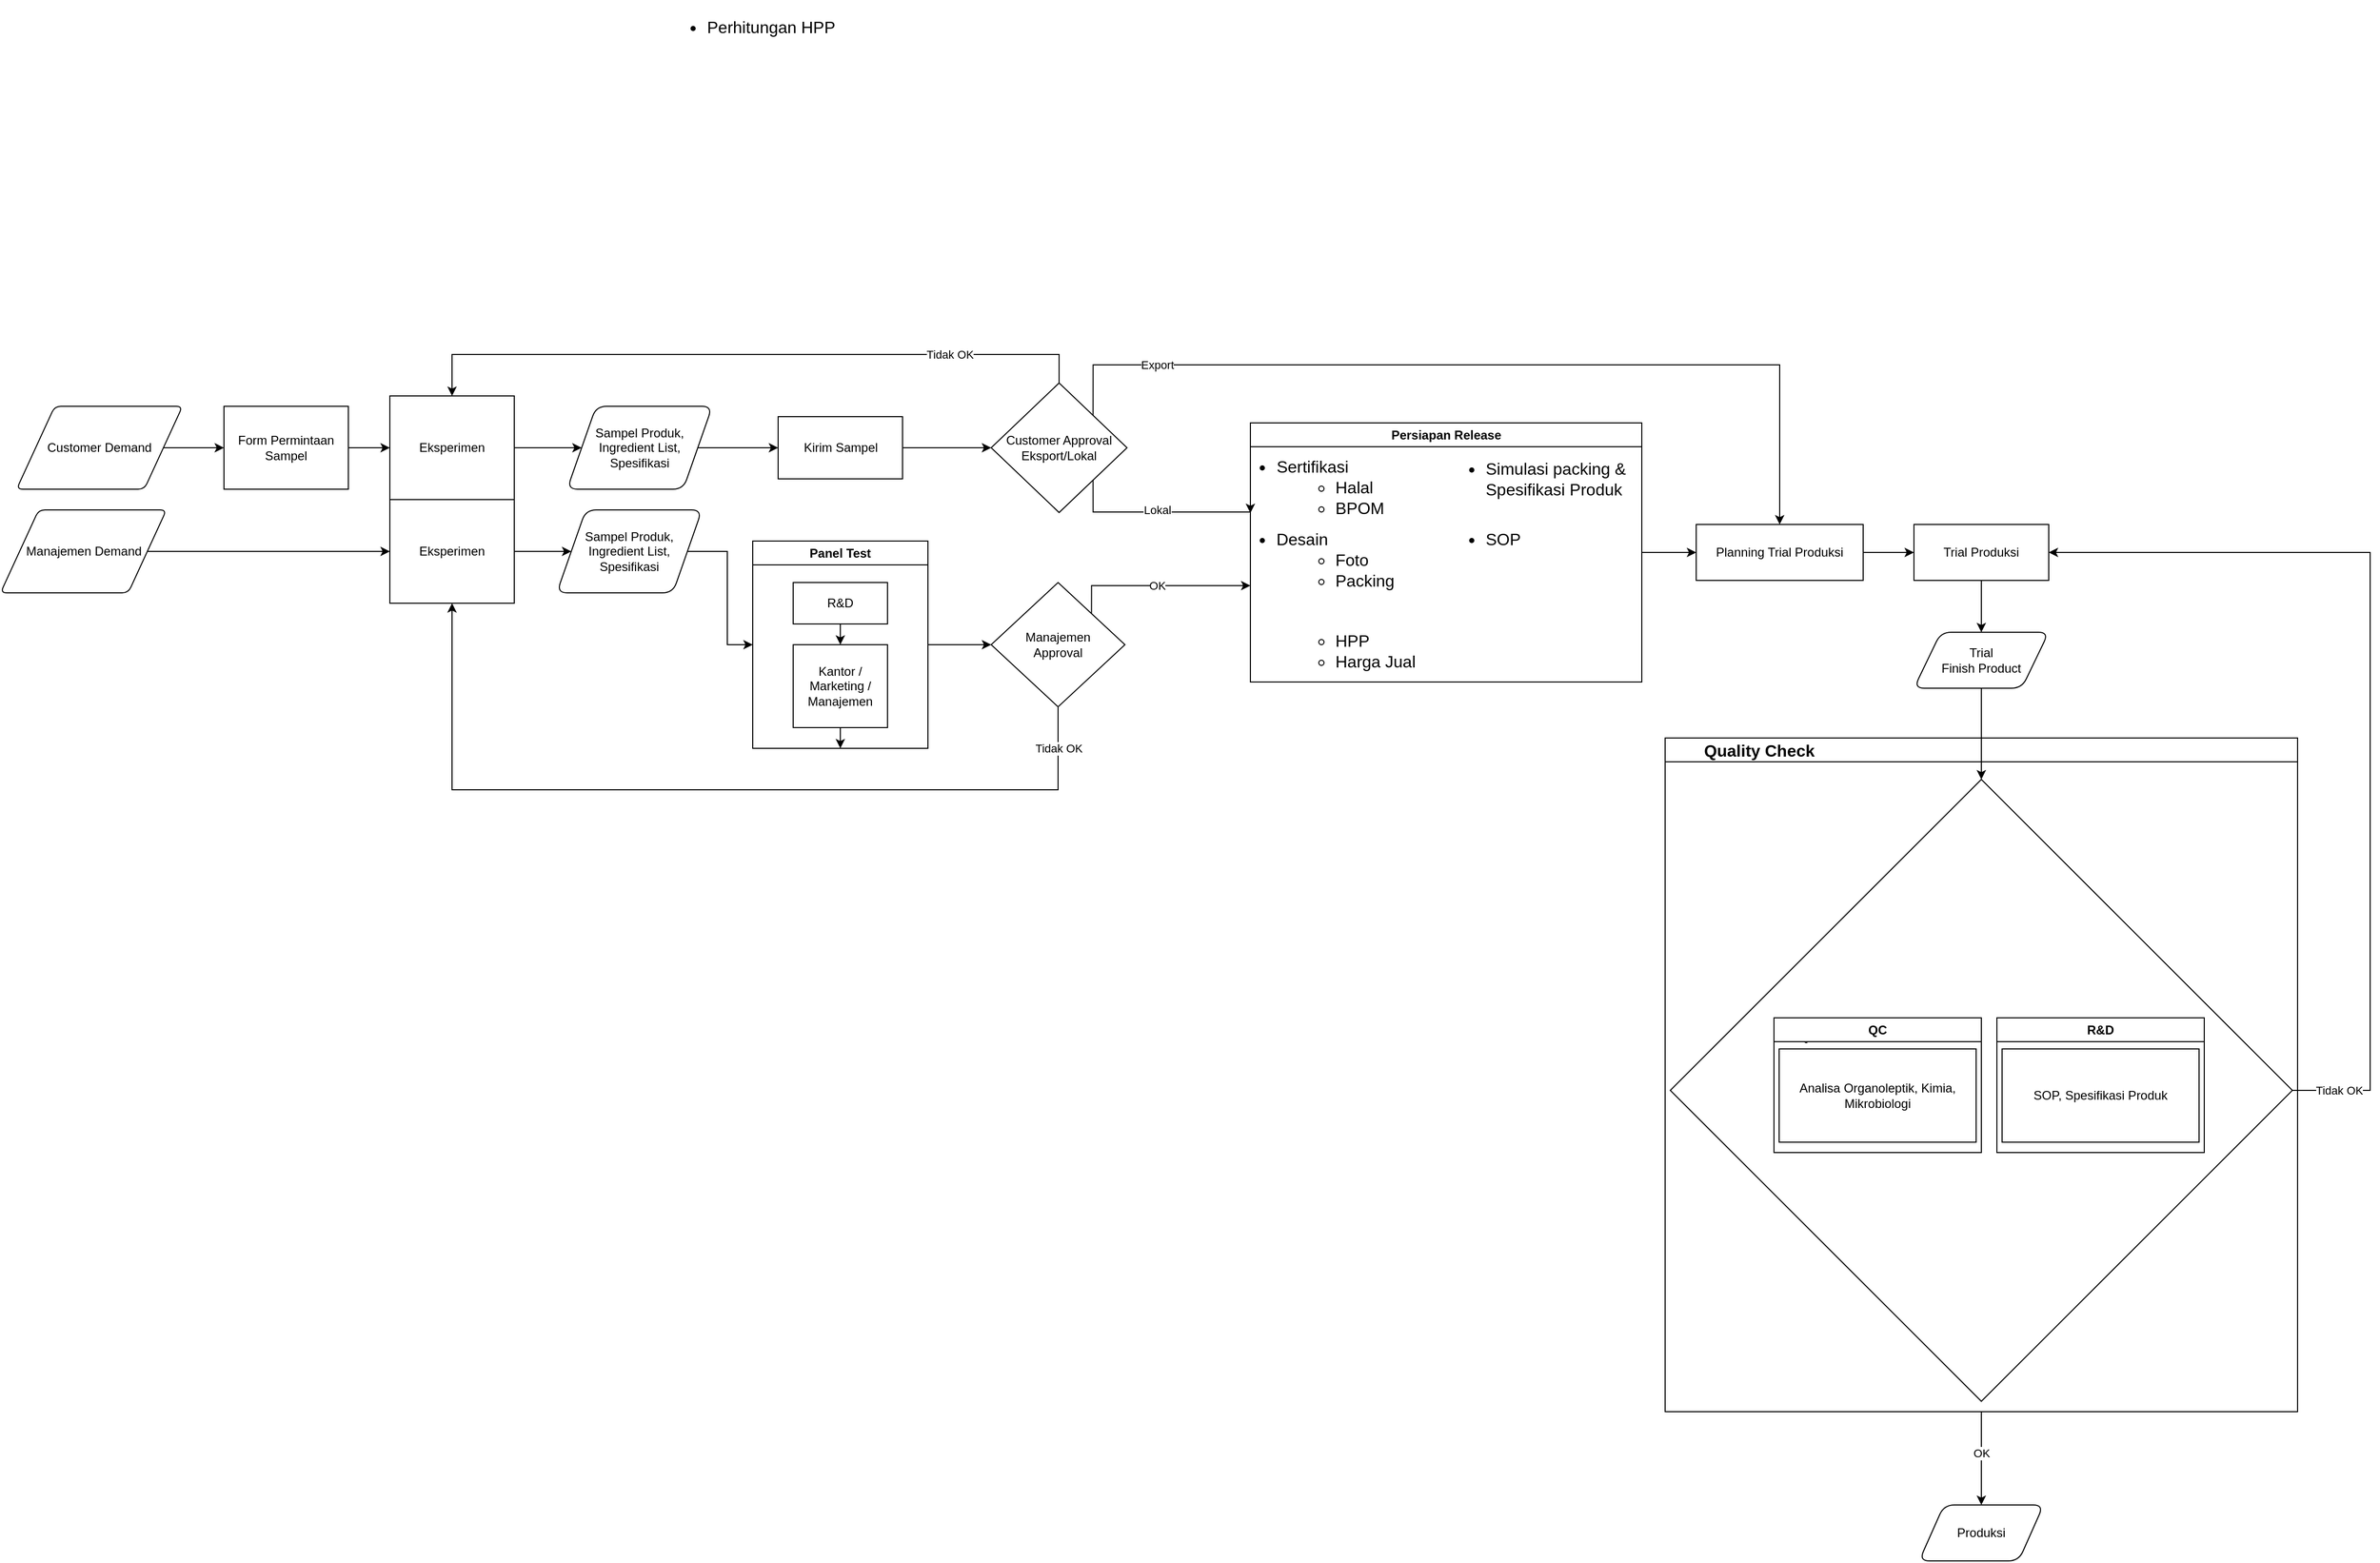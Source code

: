 <mxfile version="26.2.9">
  <diagram name="B2B" id="JEkLsybQMh7TkXwGEb7z">
    <mxGraphModel dx="1252" dy="1951" grid="1" gridSize="10" guides="1" tooltips="1" connect="1" arrows="1" fold="1" page="1" pageScale="1" pageWidth="850" pageHeight="1100" math="0" shadow="0">
      <root>
        <mxCell id="0" />
        <mxCell id="1" parent="0" />
        <mxCell id="22Ek3IktAt-tEacaqxxI-50" style="edgeStyle=orthogonalEdgeStyle;rounded=0;orthogonalLoop=1;jettySize=auto;html=1;exitX=1;exitY=0.5;exitDx=0;exitDy=0;entryX=0;entryY=0.5;entryDx=0;entryDy=0;" edge="1" parent="1" source="6dXVv3c4vtzoXwTVIitz-65" target="22Ek3IktAt-tEacaqxxI-49">
          <mxGeometry relative="1" as="geometry" />
        </mxCell>
        <mxCell id="6dXVv3c4vtzoXwTVIitz-65" value="Form Permintaan Sampel" style="whiteSpace=wrap;strokeWidth=1;" parent="1" vertex="1">
          <mxGeometry x="280" y="50" width="120" height="80" as="geometry" />
        </mxCell>
        <mxCell id="22Ek3IktAt-tEacaqxxI-70" style="edgeStyle=orthogonalEdgeStyle;rounded=0;orthogonalLoop=1;jettySize=auto;html=1;exitX=1;exitY=0.5;exitDx=0;exitDy=0;entryX=0;entryY=0.5;entryDx=0;entryDy=0;" edge="1" parent="1" source="6dXVv3c4vtzoXwTVIitz-66" target="TRk_BBOaTZ7uG1GUnGQx-3">
          <mxGeometry relative="1" as="geometry" />
        </mxCell>
        <mxCell id="6dXVv3c4vtzoXwTVIitz-66" value="Sampel Produk, Ingredient List, Spesifikasi" style="shape=parallelogram;whiteSpace=wrap;strokeWidth=1;;perimeter=parallelogramPerimeter;rounded=1;" parent="1" vertex="1">
          <mxGeometry x="601" y="150" width="140" height="80" as="geometry" />
        </mxCell>
        <mxCell id="7P-PuD_ggh4ez_p3lZlP-34" value="" style="edgeStyle=orthogonalEdgeStyle;rounded=0;orthogonalLoop=1;jettySize=auto;html=1;" parent="1" source="6dXVv3c4vtzoXwTVIitz-73" target="6dXVv3c4vtzoXwTVIitz-74" edge="1">
          <mxGeometry relative="1" as="geometry" />
        </mxCell>
        <mxCell id="6dXVv3c4vtzoXwTVIitz-73" value="Planning Trial Produksi" style="whiteSpace=wrap;strokeWidth=1;" parent="1" vertex="1">
          <mxGeometry x="1700" y="164" width="161" height="54" as="geometry" />
        </mxCell>
        <mxCell id="22Ek3IktAt-tEacaqxxI-93" style="edgeStyle=orthogonalEdgeStyle;rounded=0;orthogonalLoop=1;jettySize=auto;html=1;exitX=0.5;exitY=1;exitDx=0;exitDy=0;entryX=0.5;entryY=0;entryDx=0;entryDy=0;" edge="1" parent="1" source="6dXVv3c4vtzoXwTVIitz-74" target="22Ek3IktAt-tEacaqxxI-92">
          <mxGeometry relative="1" as="geometry" />
        </mxCell>
        <mxCell id="6dXVv3c4vtzoXwTVIitz-74" value="Trial Produksi" style="whiteSpace=wrap;strokeWidth=1;" parent="1" vertex="1">
          <mxGeometry x="1910" y="164" width="130" height="54" as="geometry" />
        </mxCell>
        <mxCell id="6dXVv3c4vtzoXwTVIitz-79" value="Produksi" style="shape=parallelogram;whiteSpace=wrap;strokeWidth=1;;perimeter=parallelogramPerimeter;rounded=1;" parent="1" vertex="1">
          <mxGeometry x="1915" y="1110" width="120" height="54" as="geometry" />
        </mxCell>
        <mxCell id="22Ek3IktAt-tEacaqxxI-52" style="edgeStyle=orthogonalEdgeStyle;rounded=0;orthogonalLoop=1;jettySize=auto;html=1;exitX=1;exitY=0.5;exitDx=0;exitDy=0;entryX=0;entryY=0.5;entryDx=0;entryDy=0;" edge="1" parent="1" source="7P-PuD_ggh4ez_p3lZlP-11" target="6dXVv3c4vtzoXwTVIitz-66">
          <mxGeometry relative="1" as="geometry" />
        </mxCell>
        <mxCell id="7P-PuD_ggh4ez_p3lZlP-11" value="Eksperimen" style="whiteSpace=wrap;strokeWidth=1;" parent="1" vertex="1">
          <mxGeometry x="440" y="140" width="120" height="100" as="geometry" />
        </mxCell>
        <mxCell id="7P-PuD_ggh4ez_p3lZlP-14" style="edgeStyle=orthogonalEdgeStyle;rounded=0;orthogonalLoop=1;jettySize=auto;html=1;exitX=1;exitY=0.5;exitDx=0;exitDy=0;entryX=0;entryY=0.5;entryDx=0;entryDy=0;strokeWidth=1;" parent="1" source="7P-PuD_ggh4ez_p3lZlP-13" target="6dXVv3c4vtzoXwTVIitz-65" edge="1">
          <mxGeometry relative="1" as="geometry" />
        </mxCell>
        <mxCell id="7P-PuD_ggh4ez_p3lZlP-13" value="Customer Demand" style="shape=parallelogram;html=1;strokeWidth=1;perimeter=parallelogramPerimeter;whiteSpace=wrap;rounded=1;arcSize=12;size=0.23;" parent="1" vertex="1">
          <mxGeometry x="80" y="50" width="160" height="80" as="geometry" />
        </mxCell>
        <mxCell id="TRk_BBOaTZ7uG1GUnGQx-2" style="edgeStyle=orthogonalEdgeStyle;rounded=0;orthogonalLoop=1;jettySize=auto;html=1;exitX=1;exitY=0.5;exitDx=0;exitDy=0;entryX=0;entryY=0.5;entryDx=0;entryDy=0;" parent="1" source="TRk_BBOaTZ7uG1GUnGQx-1" target="7P-PuD_ggh4ez_p3lZlP-11" edge="1">
          <mxGeometry relative="1" as="geometry" />
        </mxCell>
        <mxCell id="TRk_BBOaTZ7uG1GUnGQx-1" value="Manajemen Demand" style="shape=parallelogram;html=1;strokeWidth=1;perimeter=parallelogramPerimeter;whiteSpace=wrap;rounded=1;arcSize=12;size=0.23;" parent="1" vertex="1">
          <mxGeometry x="64.5" y="150" width="160" height="80" as="geometry" />
        </mxCell>
        <mxCell id="22Ek3IktAt-tEacaqxxI-72" style="edgeStyle=orthogonalEdgeStyle;rounded=0;orthogonalLoop=1;jettySize=auto;html=1;exitX=1;exitY=0.5;exitDx=0;exitDy=0;entryX=0;entryY=0.5;entryDx=0;entryDy=0;" edge="1" parent="1" source="TRk_BBOaTZ7uG1GUnGQx-3" target="22Ek3IktAt-tEacaqxxI-34">
          <mxGeometry relative="1" as="geometry" />
        </mxCell>
        <mxCell id="TRk_BBOaTZ7uG1GUnGQx-3" value="Panel Test" style="swimlane;whiteSpace=wrap;html=1;" parent="1" vertex="1">
          <mxGeometry x="790" y="180" width="169" height="200" as="geometry" />
        </mxCell>
        <mxCell id="22Ek3IktAt-tEacaqxxI-63" style="edgeStyle=orthogonalEdgeStyle;rounded=0;orthogonalLoop=1;jettySize=auto;html=1;exitX=0.5;exitY=1;exitDx=0;exitDy=0;entryX=0.5;entryY=1;entryDx=0;entryDy=0;" edge="1" parent="TRk_BBOaTZ7uG1GUnGQx-3" source="TRk_BBOaTZ7uG1GUnGQx-4" target="TRk_BBOaTZ7uG1GUnGQx-3">
          <mxGeometry relative="1" as="geometry" />
        </mxCell>
        <mxCell id="TRk_BBOaTZ7uG1GUnGQx-4" value="Kantor / Marketing / Manajemen" style="rounded=0;whiteSpace=wrap;html=1;" parent="TRk_BBOaTZ7uG1GUnGQx-3" vertex="1">
          <mxGeometry x="39" y="100" width="91" height="80" as="geometry" />
        </mxCell>
        <mxCell id="22Ek3IktAt-tEacaqxxI-62" style="edgeStyle=orthogonalEdgeStyle;rounded=0;orthogonalLoop=1;jettySize=auto;html=1;exitX=0.5;exitY=1;exitDx=0;exitDy=0;entryX=0.5;entryY=0;entryDx=0;entryDy=0;" edge="1" parent="TRk_BBOaTZ7uG1GUnGQx-3" source="TRk_BBOaTZ7uG1GUnGQx-5" target="TRk_BBOaTZ7uG1GUnGQx-4">
          <mxGeometry relative="1" as="geometry" />
        </mxCell>
        <mxCell id="TRk_BBOaTZ7uG1GUnGQx-5" value="R&amp;amp;D" style="rounded=0;whiteSpace=wrap;html=1;" parent="TRk_BBOaTZ7uG1GUnGQx-3" vertex="1">
          <mxGeometry x="39" y="40" width="91" height="40" as="geometry" />
        </mxCell>
        <mxCell id="22Ek3IktAt-tEacaqxxI-42" style="edgeStyle=orthogonalEdgeStyle;rounded=0;orthogonalLoop=1;jettySize=auto;html=1;exitX=1;exitY=0.5;exitDx=0;exitDy=0;entryX=0;entryY=0.5;entryDx=0;entryDy=0;" edge="1" parent="1" source="22Ek3IktAt-tEacaqxxI-8" target="6dXVv3c4vtzoXwTVIitz-73">
          <mxGeometry relative="1" as="geometry">
            <mxPoint x="520" y="711" as="targetPoint" />
          </mxGeometry>
        </mxCell>
        <mxCell id="22Ek3IktAt-tEacaqxxI-8" value="Persiapan Release" style="swimlane;whiteSpace=wrap;html=1;" vertex="1" parent="1">
          <mxGeometry x="1270" y="66" width="377.5" height="250" as="geometry" />
        </mxCell>
        <mxCell id="22Ek3IktAt-tEacaqxxI-9" value="&lt;ul&gt;&lt;li&gt;Sertifikasi&lt;/li&gt;&lt;/ul&gt;" style="text;html=1;align=center;verticalAlign=middle;whiteSpace=wrap;rounded=0;fontSize=16;" vertex="1" parent="22Ek3IktAt-tEacaqxxI-8">
          <mxGeometry x="10" y="27" width="60" height="30" as="geometry" />
        </mxCell>
        <mxCell id="22Ek3IktAt-tEacaqxxI-11" value="&lt;ul&gt;&lt;ul&gt;&lt;li&gt;Halal&lt;/li&gt;&lt;li&gt;BPOM&lt;/li&gt;&lt;/ul&gt;&lt;/ul&gt;" style="text;html=1;align=left;verticalAlign=middle;whiteSpace=wrap;rounded=0;fontSize=16;" vertex="1" parent="22Ek3IktAt-tEacaqxxI-8">
          <mxGeometry y="57" width="60" height="30" as="geometry" />
        </mxCell>
        <mxCell id="22Ek3IktAt-tEacaqxxI-15" value="&lt;ul&gt;&lt;ul&gt;&lt;li&gt;Foto&lt;/li&gt;&lt;li&gt;Packing&lt;/li&gt;&lt;/ul&gt;&lt;/ul&gt;" style="text;html=1;align=left;verticalAlign=middle;whiteSpace=wrap;rounded=0;fontSize=16;" vertex="1" parent="22Ek3IktAt-tEacaqxxI-8">
          <mxGeometry y="127" width="60" height="30" as="geometry" />
        </mxCell>
        <mxCell id="22Ek3IktAt-tEacaqxxI-14" value="&lt;ul&gt;&lt;li&gt;Desain&lt;/li&gt;&lt;/ul&gt;" style="text;html=1;align=center;verticalAlign=middle;whiteSpace=wrap;rounded=0;fontSize=16;" vertex="1" parent="22Ek3IktAt-tEacaqxxI-8">
          <mxGeometry y="97" width="60" height="30" as="geometry" />
        </mxCell>
        <mxCell id="22Ek3IktAt-tEacaqxxI-22" value="&lt;ul&gt;&lt;li&gt;Simulasi packing &amp;amp; Spesifikasi Produk&lt;/li&gt;&lt;/ul&gt;" style="text;html=1;align=left;verticalAlign=middle;whiteSpace=wrap;rounded=0;fontSize=16;" vertex="1" parent="22Ek3IktAt-tEacaqxxI-8">
          <mxGeometry x="185" y="27" width="235" height="53" as="geometry" />
        </mxCell>
        <mxCell id="22Ek3IktAt-tEacaqxxI-25" value="&lt;ul&gt;&lt;ul&gt;&lt;li&gt;HPP&lt;/li&gt;&lt;li&gt;Harga Jual&lt;/li&gt;&lt;/ul&gt;&lt;/ul&gt;" style="text;html=1;align=left;verticalAlign=middle;whiteSpace=wrap;rounded=0;fontSize=16;" vertex="1" parent="22Ek3IktAt-tEacaqxxI-8">
          <mxGeometry y="200" width="180" height="40" as="geometry" />
        </mxCell>
        <mxCell id="22Ek3IktAt-tEacaqxxI-43" value="&lt;ul&gt;&lt;li&gt;SOP&lt;/li&gt;&lt;/ul&gt;" style="text;html=1;align=left;verticalAlign=middle;whiteSpace=wrap;rounded=0;fontSize=16;" vertex="1" parent="22Ek3IktAt-tEacaqxxI-8">
          <mxGeometry x="185" y="85.5" width="235" height="53" as="geometry" />
        </mxCell>
        <mxCell id="22Ek3IktAt-tEacaqxxI-34" value="Manajemen&#xa;Approval" style="rhombus;whiteSpace=wrap;strokeWidth=1;" vertex="1" parent="1">
          <mxGeometry x="1020" y="220" width="129" height="120" as="geometry" />
        </mxCell>
        <mxCell id="22Ek3IktAt-tEacaqxxI-44" value="" style="endArrow=classic;html=1;rounded=0;exitX=1;exitY=0;exitDx=0;exitDy=0;entryX=0;entryY=1;entryDx=0;entryDy=0;edgeStyle=orthogonalEdgeStyle;" edge="1" parent="1" source="22Ek3IktAt-tEacaqxxI-34" target="22Ek3IktAt-tEacaqxxI-15">
          <mxGeometry relative="1" as="geometry">
            <mxPoint x="530" y="421" as="sourcePoint" />
            <mxPoint x="250" y="531" as="targetPoint" />
            <Array as="points">
              <mxPoint x="1117" y="223" />
            </Array>
          </mxGeometry>
        </mxCell>
        <mxCell id="22Ek3IktAt-tEacaqxxI-45" value="OK" style="edgeLabel;resizable=0;html=1;;align=center;verticalAlign=middle;" connectable="0" vertex="1" parent="22Ek3IktAt-tEacaqxxI-44">
          <mxGeometry relative="1" as="geometry">
            <mxPoint as="offset" />
          </mxGeometry>
        </mxCell>
        <mxCell id="22Ek3IktAt-tEacaqxxI-46" value="Customer Approval&lt;div&gt;Eksport/Lokal&lt;/div&gt;" style="rhombus;whiteSpace=wrap;html=1;" vertex="1" parent="1">
          <mxGeometry x="1020" y="27.5" width="131" height="125" as="geometry" />
        </mxCell>
        <mxCell id="22Ek3IktAt-tEacaqxxI-53" style="edgeStyle=orthogonalEdgeStyle;rounded=0;orthogonalLoop=1;jettySize=auto;html=1;exitX=1;exitY=0.5;exitDx=0;exitDy=0;entryX=0;entryY=0.5;entryDx=0;entryDy=0;" edge="1" parent="1" source="22Ek3IktAt-tEacaqxxI-49" target="22Ek3IktAt-tEacaqxxI-51">
          <mxGeometry relative="1" as="geometry" />
        </mxCell>
        <mxCell id="22Ek3IktAt-tEacaqxxI-49" value="Eksperimen" style="whiteSpace=wrap;strokeWidth=1;" vertex="1" parent="1">
          <mxGeometry x="440" y="40" width="120" height="100" as="geometry" />
        </mxCell>
        <mxCell id="22Ek3IktAt-tEacaqxxI-57" style="edgeStyle=orthogonalEdgeStyle;rounded=0;orthogonalLoop=1;jettySize=auto;html=1;exitX=1;exitY=0.5;exitDx=0;exitDy=0;entryX=0;entryY=0.5;entryDx=0;entryDy=0;" edge="1" parent="1" source="22Ek3IktAt-tEacaqxxI-83" target="22Ek3IktAt-tEacaqxxI-46">
          <mxGeometry relative="1" as="geometry" />
        </mxCell>
        <mxCell id="22Ek3IktAt-tEacaqxxI-51" value="Sampel Produk, Ingredient List, Spesifikasi" style="shape=parallelogram;whiteSpace=wrap;strokeWidth=1;;perimeter=parallelogramPerimeter;rounded=1;" vertex="1" parent="1">
          <mxGeometry x="611" y="50" width="140" height="80" as="geometry" />
        </mxCell>
        <mxCell id="22Ek3IktAt-tEacaqxxI-68" value="" style="endArrow=classic;html=1;rounded=0;exitX=0.5;exitY=0;exitDx=0;exitDy=0;entryX=0.5;entryY=0;entryDx=0;entryDy=0;edgeStyle=orthogonalEdgeStyle;" edge="1" parent="1" source="22Ek3IktAt-tEacaqxxI-46" target="22Ek3IktAt-tEacaqxxI-49">
          <mxGeometry relative="1" as="geometry">
            <mxPoint x="810" y="150" as="sourcePoint" />
            <mxPoint x="910" y="150" as="targetPoint" />
            <Array as="points">
              <mxPoint x="1086" />
              <mxPoint x="500" />
            </Array>
          </mxGeometry>
        </mxCell>
        <mxCell id="22Ek3IktAt-tEacaqxxI-69" value="Tidak OK" style="edgeLabel;resizable=0;html=1;;align=center;verticalAlign=middle;" connectable="0" vertex="1" parent="22Ek3IktAt-tEacaqxxI-68">
          <mxGeometry relative="1" as="geometry">
            <mxPoint x="193" as="offset" />
          </mxGeometry>
        </mxCell>
        <mxCell id="22Ek3IktAt-tEacaqxxI-75" value="" style="endArrow=classic;html=1;rounded=0;exitX=0.5;exitY=1;exitDx=0;exitDy=0;entryX=0.5;entryY=1;entryDx=0;entryDy=0;edgeStyle=orthogonalEdgeStyle;" edge="1" parent="1" source="22Ek3IktAt-tEacaqxxI-34" target="7P-PuD_ggh4ez_p3lZlP-11">
          <mxGeometry relative="1" as="geometry">
            <mxPoint x="895" y="448" as="sourcePoint" />
            <mxPoint x="520" y="460" as="targetPoint" />
            <Array as="points">
              <mxPoint x="1084" y="420" />
              <mxPoint x="500" y="420" />
            </Array>
          </mxGeometry>
        </mxCell>
        <mxCell id="22Ek3IktAt-tEacaqxxI-76" value="Tidak OK" style="edgeLabel;resizable=0;html=1;;align=center;verticalAlign=middle;" connectable="0" vertex="1" parent="22Ek3IktAt-tEacaqxxI-75">
          <mxGeometry relative="1" as="geometry">
            <mxPoint x="343" y="-40" as="offset" />
          </mxGeometry>
        </mxCell>
        <mxCell id="22Ek3IktAt-tEacaqxxI-77" value="" style="endArrow=classic;html=1;rounded=0;exitX=1;exitY=1;exitDx=0;exitDy=0;entryX=0;entryY=1;entryDx=0;entryDy=0;edgeStyle=orthogonalEdgeStyle;" edge="1" parent="1" source="22Ek3IktAt-tEacaqxxI-46" target="22Ek3IktAt-tEacaqxxI-11">
          <mxGeometry relative="1" as="geometry">
            <mxPoint x="1360" y="90" as="sourcePoint" />
            <mxPoint x="1240" y="100" as="targetPoint" />
            <Array as="points">
              <mxPoint x="1118" y="152" />
              <mxPoint x="1270" y="152" />
            </Array>
          </mxGeometry>
        </mxCell>
        <mxCell id="22Ek3IktAt-tEacaqxxI-78" value="Lokal" style="edgeLabel;resizable=0;html=1;;align=center;verticalAlign=middle;" connectable="0" vertex="1" parent="22Ek3IktAt-tEacaqxxI-77">
          <mxGeometry relative="1" as="geometry">
            <mxPoint x="1" y="-2" as="offset" />
          </mxGeometry>
        </mxCell>
        <mxCell id="22Ek3IktAt-tEacaqxxI-80" value="" style="endArrow=classic;html=1;rounded=0;exitX=1;exitY=0;exitDx=0;exitDy=0;entryX=0.5;entryY=0;entryDx=0;entryDy=0;edgeStyle=orthogonalEdgeStyle;" edge="1" parent="1" source="22Ek3IktAt-tEacaqxxI-46" target="6dXVv3c4vtzoXwTVIitz-73">
          <mxGeometry relative="1" as="geometry">
            <mxPoint x="1295" y="25.75" as="sourcePoint" />
            <mxPoint x="1440" y="50" as="targetPoint" />
            <Array as="points">
              <mxPoint x="1118" y="10" />
              <mxPoint x="1781" y="10" />
            </Array>
          </mxGeometry>
        </mxCell>
        <mxCell id="22Ek3IktAt-tEacaqxxI-81" value="Export" style="edgeLabel;resizable=0;html=1;;align=center;verticalAlign=middle;" connectable="0" vertex="1" parent="22Ek3IktAt-tEacaqxxI-80">
          <mxGeometry relative="1" as="geometry">
            <mxPoint x="-322" as="offset" />
          </mxGeometry>
        </mxCell>
        <mxCell id="22Ek3IktAt-tEacaqxxI-82" value="" style="edgeStyle=orthogonalEdgeStyle;rounded=0;orthogonalLoop=1;jettySize=auto;html=1;exitX=1;exitY=0.5;exitDx=0;exitDy=0;entryX=0;entryY=0.5;entryDx=0;entryDy=0;" edge="1" parent="1" source="22Ek3IktAt-tEacaqxxI-51" target="22Ek3IktAt-tEacaqxxI-83">
          <mxGeometry relative="1" as="geometry">
            <mxPoint x="737" y="90" as="sourcePoint" />
            <mxPoint x="1020" y="90" as="targetPoint" />
          </mxGeometry>
        </mxCell>
        <mxCell id="22Ek3IktAt-tEacaqxxI-83" value="Kirim Sampel" style="rounded=0;whiteSpace=wrap;html=1;" vertex="1" parent="1">
          <mxGeometry x="814.5" y="60" width="120" height="60" as="geometry" />
        </mxCell>
        <mxCell id="22Ek3IktAt-tEacaqxxI-88" value="&lt;font style=&quot;font-size: 16px;&quot;&gt;&lt;span style=&quot;white-space: pre;&quot;&gt;&#x9;&lt;/span&gt;Quality Check&lt;/font&gt;" style="swimlane;whiteSpace=wrap;html=1;align=left;" vertex="1" parent="1">
          <mxGeometry x="1670" y="370" width="610" height="650" as="geometry" />
        </mxCell>
        <mxCell id="22Ek3IktAt-tEacaqxxI-87" value="" style="rhombus;whiteSpace=wrap;html=1;" vertex="1" parent="22Ek3IktAt-tEacaqxxI-88">
          <mxGeometry x="5" y="40" width="600" height="600" as="geometry" />
        </mxCell>
        <mxCell id="22Ek3IktAt-tEacaqxxI-85" value="" style="group" vertex="1" connectable="0" parent="22Ek3IktAt-tEacaqxxI-88">
          <mxGeometry x="110" y="280" width="195" height="120" as="geometry" />
        </mxCell>
        <mxCell id="22Ek3IktAt-tEacaqxxI-84" value="QC" style="text;html=1;align=center;verticalAlign=middle;whiteSpace=wrap;rounded=0;" vertex="1" parent="22Ek3IktAt-tEacaqxxI-85">
          <mxGeometry width="57" height="16.364" as="geometry" />
        </mxCell>
        <mxCell id="22Ek3IktAt-tEacaqxxI-105" value="QC" style="swimlane;whiteSpace=wrap;html=1;" vertex="1" parent="22Ek3IktAt-tEacaqxxI-85">
          <mxGeometry x="-5" y="-10" width="200" height="130" as="geometry" />
        </mxCell>
        <mxCell id="6dXVv3c4vtzoXwTVIitz-78" value="Analisa Organoleptik, Kimia, Mikrobiologi" style="whiteSpace=wrap;strokeWidth=1;" parent="22Ek3IktAt-tEacaqxxI-105" vertex="1">
          <mxGeometry x="5" y="30" width="190" height="90" as="geometry" />
        </mxCell>
        <mxCell id="22Ek3IktAt-tEacaqxxI-104" value="R&amp;amp;D" style="swimlane;whiteSpace=wrap;html=1;" vertex="1" parent="22Ek3IktAt-tEacaqxxI-88">
          <mxGeometry x="320" y="270" width="200" height="130" as="geometry" />
        </mxCell>
        <mxCell id="6dXVv3c4vtzoXwTVIitz-70" value="SOP, Spesifikasi Produk" style="whiteSpace=wrap;strokeWidth=1;" parent="22Ek3IktAt-tEacaqxxI-104" vertex="1">
          <mxGeometry x="5" y="30" width="190" height="90" as="geometry" />
        </mxCell>
        <mxCell id="22Ek3IktAt-tEacaqxxI-94" style="edgeStyle=orthogonalEdgeStyle;rounded=0;orthogonalLoop=1;jettySize=auto;html=1;exitX=0.5;exitY=1;exitDx=0;exitDy=0;entryX=0.5;entryY=0;entryDx=0;entryDy=0;" edge="1" parent="1" source="22Ek3IktAt-tEacaqxxI-92" target="22Ek3IktAt-tEacaqxxI-87">
          <mxGeometry relative="1" as="geometry">
            <mxPoint x="2040" y="340" as="targetPoint" />
            <Array as="points" />
          </mxGeometry>
        </mxCell>
        <mxCell id="22Ek3IktAt-tEacaqxxI-92" value="Trial&#xa;Finish Product" style="shape=parallelogram;whiteSpace=wrap;strokeWidth=1;;perimeter=parallelogramPerimeter;rounded=1;" vertex="1" parent="1">
          <mxGeometry x="1910" y="268" width="130" height="54" as="geometry" />
        </mxCell>
        <mxCell id="22Ek3IktAt-tEacaqxxI-111" value="" style="endArrow=classic;html=1;rounded=0;exitX=0.5;exitY=1;exitDx=0;exitDy=0;entryX=0.5;entryY=0;entryDx=0;entryDy=0;" edge="1" parent="1" source="22Ek3IktAt-tEacaqxxI-88" target="6dXVv3c4vtzoXwTVIitz-79">
          <mxGeometry relative="1" as="geometry">
            <mxPoint x="1985" y="710" as="sourcePoint" />
            <mxPoint x="1985" y="750" as="targetPoint" />
          </mxGeometry>
        </mxCell>
        <mxCell id="22Ek3IktAt-tEacaqxxI-112" value="OK" style="edgeLabel;resizable=0;html=1;;align=center;verticalAlign=middle;" connectable="0" vertex="1" parent="22Ek3IktAt-tEacaqxxI-111">
          <mxGeometry relative="1" as="geometry">
            <mxPoint y="-5" as="offset" />
          </mxGeometry>
        </mxCell>
        <mxCell id="22Ek3IktAt-tEacaqxxI-116" value="" style="endArrow=classic;html=1;rounded=0;exitX=1;exitY=0.5;exitDx=0;exitDy=0;entryX=1;entryY=0.5;entryDx=0;entryDy=0;edgeStyle=orthogonalEdgeStyle;" edge="1" parent="1" source="22Ek3IktAt-tEacaqxxI-87" target="6dXVv3c4vtzoXwTVIitz-74">
          <mxGeometry relative="1" as="geometry">
            <mxPoint x="2100" y="510" as="sourcePoint" />
            <mxPoint x="2200" y="510" as="targetPoint" />
            <Array as="points">
              <mxPoint x="2350" y="710" />
              <mxPoint x="2350" y="191" />
            </Array>
          </mxGeometry>
        </mxCell>
        <mxCell id="22Ek3IktAt-tEacaqxxI-117" value="Tidak OK" style="edgeLabel;resizable=0;html=1;;align=center;verticalAlign=middle;" connectable="0" vertex="1" parent="22Ek3IktAt-tEacaqxxI-116">
          <mxGeometry relative="1" as="geometry">
            <mxPoint x="-30" y="377" as="offset" />
          </mxGeometry>
        </mxCell>
        <mxCell id="22Ek3IktAt-tEacaqxxI-26" value="&lt;ul&gt;&lt;li&gt;Perhitungan HPP&lt;/li&gt;&lt;/ul&gt;" style="text;html=1;align=left;verticalAlign=middle;whiteSpace=wrap;rounded=0;fontSize=16;" vertex="1" parent="1">
          <mxGeometry x="704.43" y="-330.52" width="180" height="30" as="geometry" />
        </mxCell>
      </root>
    </mxGraphModel>
  </diagram>
</mxfile>
